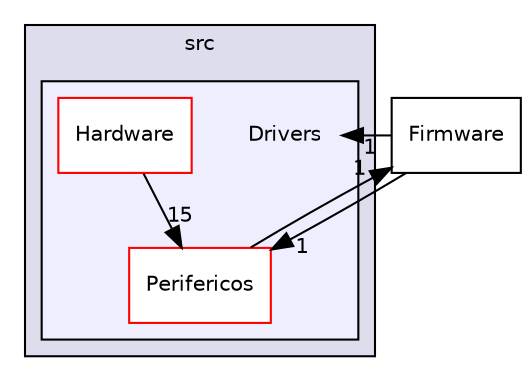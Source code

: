 digraph "E:/Agustin/Escritorio/MCUexpresso/KitLPC845-C++/src/Drivers" {
  compound=true
  node [ fontsize="10", fontname="Helvetica"];
  edge [ labelfontsize="10", labelfontname="Helvetica"];
  subgraph clusterdir_68267d1309a1af8e8297ef4c3efbcdba {
    graph [ bgcolor="#ddddee", pencolor="black", label="src" fontname="Helvetica", fontsize="10", URL="dir_68267d1309a1af8e8297ef4c3efbcdba.html"]
  subgraph clusterdir_6b6158ffc10bb67e6b7d62eced5c0155 {
    graph [ bgcolor="#eeeeff", pencolor="black", label="" URL="dir_6b6158ffc10bb67e6b7d62eced5c0155.html"];
    dir_6b6158ffc10bb67e6b7d62eced5c0155 [shape=plaintext label="Drivers"];
    dir_20b8c9b61d64145e8c95b1ca5e812349 [shape=box label="Hardware" color="red" fillcolor="white" style="filled" URL="dir_20b8c9b61d64145e8c95b1ca5e812349.html"];
    dir_fddceb55b13f36ba841fc9095bbfed65 [shape=box label="Perifericos" color="red" fillcolor="white" style="filled" URL="dir_fddceb55b13f36ba841fc9095bbfed65.html"];
  }
  }
  dir_096ebac6517dc1a98fd5318c47a7ccfa [shape=box label="Firmware" URL="dir_096ebac6517dc1a98fd5318c47a7ccfa.html"];
  dir_096ebac6517dc1a98fd5318c47a7ccfa->dir_6b6158ffc10bb67e6b7d62eced5c0155 [headlabel="1", labeldistance=1.5 headhref="dir_000032_000001.html"];
  dir_096ebac6517dc1a98fd5318c47a7ccfa->dir_fddceb55b13f36ba841fc9095bbfed65 [headlabel="1", labeldistance=1.5 headhref="dir_000032_000016.html"];
  dir_20b8c9b61d64145e8c95b1ca5e812349->dir_fddceb55b13f36ba841fc9095bbfed65 [headlabel="15", labeldistance=1.5 headhref="dir_000002_000016.html"];
  dir_fddceb55b13f36ba841fc9095bbfed65->dir_096ebac6517dc1a98fd5318c47a7ccfa [headlabel="1", labeldistance=1.5 headhref="dir_000016_000032.html"];
}
